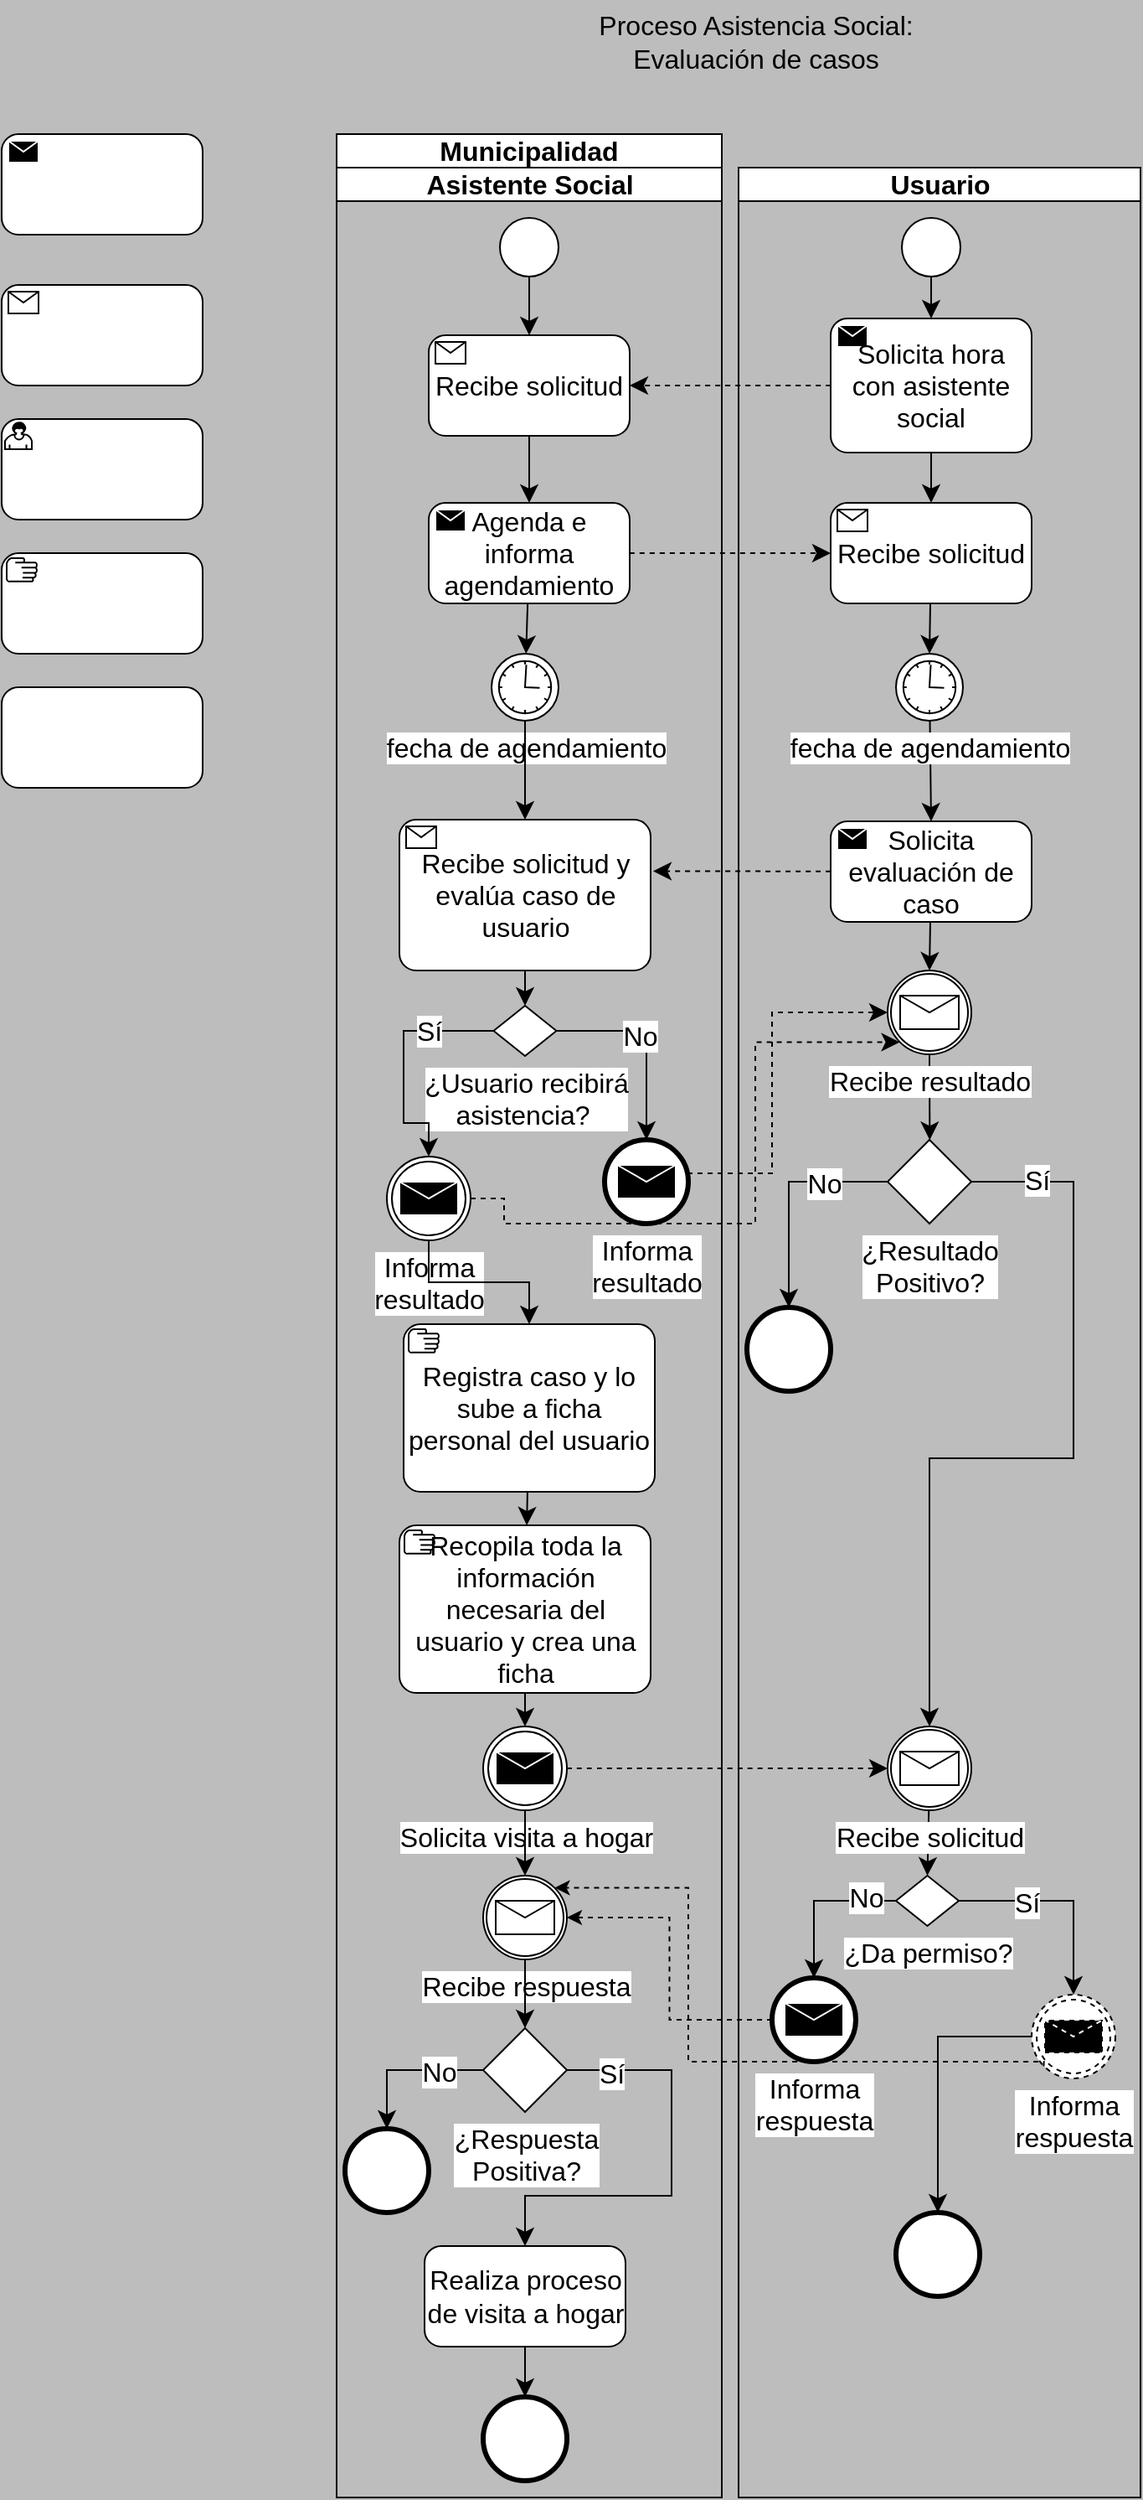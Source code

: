 <mxfile version="22.1.7" type="device">
  <diagram name="Página-1" id="ZzXx9494Nlh48ToaquFI">
    <mxGraphModel dx="1701" dy="438" grid="1" gridSize="10" guides="1" tooltips="1" connect="1" arrows="1" fold="1" page="1" pageScale="1" pageWidth="827" pageHeight="1169" background="#BDBDBD" math="0" shadow="0">
      <root>
        <mxCell id="0" />
        <mxCell id="1" parent="0" />
        <mxCell id="dlh7wtr1QROXlRG_A032-2" value="Proceso Asistencia Social: &lt;br&gt;Evaluación de casos" style="text;html=1;align=center;verticalAlign=middle;resizable=0;points=[];autosize=1;strokeColor=none;fillColor=none;fontSize=16;" parent="1" vertex="1">
          <mxGeometry x="175" y="50" width="210" height="50" as="geometry" />
        </mxCell>
        <mxCell id="dlh7wtr1QROXlRG_A032-6" value="Municipalidad" style="swimlane;html=1;childLayout=stackLayout;resizeParent=1;resizeParentMax=0;startSize=20;whiteSpace=wrap;fontSize=16;" parent="1" vertex="1">
          <mxGeometry x="30" y="130" width="230" height="1410" as="geometry">
            <mxRectangle x="30" y="130" width="150" height="30" as="alternateBounds" />
          </mxGeometry>
        </mxCell>
        <mxCell id="dlh7wtr1QROXlRG_A032-7" value="Asistente Social" style="swimlane;html=1;startSize=20;fontSize=16;" parent="dlh7wtr1QROXlRG_A032-6" vertex="1">
          <mxGeometry y="20" width="230" height="1390" as="geometry">
            <mxRectangle y="20" width="40" height="690" as="alternateBounds" />
          </mxGeometry>
        </mxCell>
        <mxCell id="dlh7wtr1QROXlRG_A032-17" value="" style="points=[[0.145,0.145,0],[0.5,0,0],[0.855,0.145,0],[1,0.5,0],[0.855,0.855,0],[0.5,1,0],[0.145,0.855,0],[0,0.5,0]];shape=mxgraph.bpmn.event;html=1;verticalLabelPosition=bottom;labelBackgroundColor=#ffffff;verticalAlign=top;align=center;perimeter=ellipsePerimeter;outlineConnect=0;aspect=fixed;outline=standard;symbol=general;fontSize=16;" parent="dlh7wtr1QROXlRG_A032-7" vertex="1">
          <mxGeometry x="97.5" y="30" width="35" height="35" as="geometry" />
        </mxCell>
        <mxCell id="dlh7wtr1QROXlRG_A032-18" value="Recibe solicitud" style="points=[[0.25,0,0],[0.5,0,0],[0.75,0,0],[1,0.25,0],[1,0.5,0],[1,0.75,0],[0.75,1,0],[0.5,1,0],[0.25,1,0],[0,0.75,0],[0,0.5,0],[0,0.25,0]];shape=mxgraph.bpmn.task;whiteSpace=wrap;rectStyle=rounded;size=10;html=1;container=1;expand=0;collapsible=0;taskMarker=receive;fontSize=16;" parent="dlh7wtr1QROXlRG_A032-7" vertex="1">
          <mxGeometry x="55" y="100" width="120" height="60" as="geometry" />
        </mxCell>
        <mxCell id="dlh7wtr1QROXlRG_A032-20" style="edgeStyle=none;curved=1;rounded=0;orthogonalLoop=1;jettySize=auto;html=1;exitX=0.5;exitY=1;exitDx=0;exitDy=0;exitPerimeter=0;entryX=0.5;entryY=0;entryDx=0;entryDy=0;entryPerimeter=0;fontSize=12;startSize=8;endSize=8;" parent="dlh7wtr1QROXlRG_A032-7" source="dlh7wtr1QROXlRG_A032-17" target="dlh7wtr1QROXlRG_A032-18" edge="1">
          <mxGeometry relative="1" as="geometry" />
        </mxCell>
        <mxCell id="dlh7wtr1QROXlRG_A032-35" style="edgeStyle=none;curved=1;rounded=0;orthogonalLoop=1;jettySize=auto;html=1;fontSize=12;startSize=8;endSize=8;" parent="dlh7wtr1QROXlRG_A032-7" source="dlh7wtr1QROXlRG_A032-28" target="dlh7wtr1QROXlRG_A032-34" edge="1">
          <mxGeometry relative="1" as="geometry" />
        </mxCell>
        <mxCell id="dlh7wtr1QROXlRG_A032-28" value="Agenda e informa agendamiento" style="points=[[0.25,0,0],[0.5,0,0],[0.75,0,0],[1,0.25,0],[1,0.5,0],[1,0.75,0],[0.75,1,0],[0.5,1,0],[0.25,1,0],[0,0.75,0],[0,0.5,0],[0,0.25,0]];shape=mxgraph.bpmn.task;whiteSpace=wrap;rectStyle=rounded;size=10;html=1;container=1;expand=0;collapsible=0;taskMarker=send;fontSize=16;" parent="dlh7wtr1QROXlRG_A032-7" vertex="1">
          <mxGeometry x="55" y="200" width="120" height="60" as="geometry" />
        </mxCell>
        <mxCell id="dlh7wtr1QROXlRG_A032-29" style="edgeStyle=none;curved=1;rounded=0;orthogonalLoop=1;jettySize=auto;html=1;entryX=0.5;entryY=0;entryDx=0;entryDy=0;entryPerimeter=0;fontSize=12;startSize=8;endSize=8;" parent="dlh7wtr1QROXlRG_A032-7" source="dlh7wtr1QROXlRG_A032-18" target="dlh7wtr1QROXlRG_A032-28" edge="1">
          <mxGeometry relative="1" as="geometry" />
        </mxCell>
        <mxCell id="dlh7wtr1QROXlRG_A032-34" value="fecha de agendamiento" style="points=[[0.145,0.145,0],[0.5,0,0],[0.855,0.145,0],[1,0.5,0],[0.855,0.855,0],[0.5,1,0],[0.145,0.855,0],[0,0.5,0]];shape=mxgraph.bpmn.event;html=1;verticalLabelPosition=bottom;labelBackgroundColor=#ffffff;verticalAlign=top;align=center;perimeter=ellipsePerimeter;outlineConnect=0;aspect=fixed;outline=standard;symbol=timer;fontSize=16;" parent="dlh7wtr1QROXlRG_A032-7" vertex="1">
          <mxGeometry x="92.5" y="290" width="40" height="40" as="geometry" />
        </mxCell>
        <mxCell id="dlh7wtr1QROXlRG_A032-39" value="Recibe solicitud y evalúa caso de usuario" style="points=[[0.25,0,0],[0.5,0,0],[0.75,0,0],[1,0.25,0],[1,0.5,0],[1,0.75,0],[0.75,1,0],[0.5,1,0],[0.25,1,0],[0,0.75,0],[0,0.5,0],[0,0.25,0]];shape=mxgraph.bpmn.task;whiteSpace=wrap;rectStyle=rounded;size=10;html=1;container=1;expand=0;collapsible=0;taskMarker=receive;fontSize=16;" parent="dlh7wtr1QROXlRG_A032-7" vertex="1">
          <mxGeometry x="37.5" y="389" width="150" height="90" as="geometry" />
        </mxCell>
        <mxCell id="dlh7wtr1QROXlRG_A032-40" style="edgeStyle=none;curved=1;rounded=0;orthogonalLoop=1;jettySize=auto;html=1;entryX=0.5;entryY=0;entryDx=0;entryDy=0;entryPerimeter=0;fontSize=12;startSize=8;endSize=8;" parent="dlh7wtr1QROXlRG_A032-7" source="dlh7wtr1QROXlRG_A032-34" target="dlh7wtr1QROXlRG_A032-39" edge="1">
          <mxGeometry relative="1" as="geometry" />
        </mxCell>
        <mxCell id="dlh7wtr1QROXlRG_A032-110" style="edgeStyle=none;curved=1;rounded=0;orthogonalLoop=1;jettySize=auto;html=1;fontSize=12;startSize=8;endSize=8;" parent="dlh7wtr1QROXlRG_A032-7" source="dlh7wtr1QROXlRG_A032-41" target="dlh7wtr1QROXlRG_A032-109" edge="1">
          <mxGeometry relative="1" as="geometry" />
        </mxCell>
        <mxCell id="dlh7wtr1QROXlRG_A032-41" value="Registra caso y lo sube a ficha personal del usuario" style="points=[[0.25,0,0],[0.5,0,0],[0.75,0,0],[1,0.25,0],[1,0.5,0],[1,0.75,0],[0.75,1,0],[0.5,1,0],[0.25,1,0],[0,0.75,0],[0,0.5,0],[0,0.25,0]];shape=mxgraph.bpmn.task;whiteSpace=wrap;rectStyle=rounded;size=10;html=1;container=1;expand=0;collapsible=0;taskMarker=manual;fontSize=16;" parent="dlh7wtr1QROXlRG_A032-7" vertex="1">
          <mxGeometry x="40" y="690" width="150" height="100" as="geometry" />
        </mxCell>
        <mxCell id="dlh7wtr1QROXlRG_A032-109" value="Recopila toda la información necesaria del usuario y crea una ficha" style="points=[[0.25,0,0],[0.5,0,0],[0.75,0,0],[1,0.25,0],[1,0.5,0],[1,0.75,0],[0.75,1,0],[0.5,1,0],[0.25,1,0],[0,0.75,0],[0,0.5,0],[0,0.25,0]];shape=mxgraph.bpmn.task;whiteSpace=wrap;rectStyle=rounded;size=10;html=1;container=1;expand=0;collapsible=0;taskMarker=manual;fontSize=16;" parent="dlh7wtr1QROXlRG_A032-7" vertex="1">
          <mxGeometry x="37.5" y="810" width="150" height="100" as="geometry" />
        </mxCell>
        <mxCell id="dlh7wtr1QROXlRG_A032-112" style="edgeStyle=none;curved=1;rounded=0;orthogonalLoop=1;jettySize=auto;html=1;fontSize=12;startSize=8;endSize=8;" parent="dlh7wtr1QROXlRG_A032-7" source="dlh7wtr1QROXlRG_A032-109" target="dlh7wtr1QROXlRG_A032-160" edge="1">
          <mxGeometry relative="1" as="geometry">
            <mxPoint x="112.5" y="930" as="targetPoint" />
          </mxGeometry>
        </mxCell>
        <mxCell id="dlh7wtr1QROXlRG_A032-118" style="edgeStyle=orthogonalEdgeStyle;rounded=0;orthogonalLoop=1;jettySize=auto;html=1;fontSize=12;startSize=8;endSize=8;entryX=0.5;entryY=0;entryDx=0;entryDy=0;entryPerimeter=0;" parent="dlh7wtr1QROXlRG_A032-7" source="dlh7wtr1QROXlRG_A032-116" target="dlh7wtr1QROXlRG_A032-120" edge="1">
          <mxGeometry relative="1" as="geometry">
            <mxPoint x="190" y="580" as="targetPoint" />
          </mxGeometry>
        </mxCell>
        <mxCell id="dlh7wtr1QROXlRG_A032-119" value="No" style="edgeLabel;html=1;align=center;verticalAlign=middle;resizable=0;points=[];fontSize=16;" parent="dlh7wtr1QROXlRG_A032-118" vertex="1" connectable="0">
          <mxGeometry x="-0.176" y="-3" relative="1" as="geometry">
            <mxPoint as="offset" />
          </mxGeometry>
        </mxCell>
        <mxCell id="dlh7wtr1QROXlRG_A032-116" value="¿Usuario recibirá &lt;br&gt;asistencia?&amp;nbsp;" style="points=[[0.25,0.25,0],[0.5,0,0],[0.75,0.25,0],[1,0.5,0],[0.75,0.75,0],[0.5,1,0],[0.25,0.75,0],[0,0.5,0]];shape=mxgraph.bpmn.gateway2;html=1;verticalLabelPosition=bottom;labelBackgroundColor=#ffffff;verticalAlign=top;align=center;perimeter=rhombusPerimeter;outlineConnect=0;outline=none;symbol=none;fontSize=16;" parent="dlh7wtr1QROXlRG_A032-7" vertex="1">
          <mxGeometry x="93.75" y="500" width="37.5" height="30" as="geometry" />
        </mxCell>
        <mxCell id="dlh7wtr1QROXlRG_A032-117" style="edgeStyle=none;curved=1;rounded=0;orthogonalLoop=1;jettySize=auto;html=1;entryX=0.5;entryY=0;entryDx=0;entryDy=0;entryPerimeter=0;fontSize=12;startSize=8;endSize=8;" parent="dlh7wtr1QROXlRG_A032-7" source="dlh7wtr1QROXlRG_A032-39" target="dlh7wtr1QROXlRG_A032-116" edge="1">
          <mxGeometry relative="1" as="geometry" />
        </mxCell>
        <mxCell id="dlh7wtr1QROXlRG_A032-120" value="Informa &lt;br&gt;resultado" style="points=[[0.145,0.145,0],[0.5,0,0],[0.855,0.145,0],[1,0.5,0],[0.855,0.855,0],[0.5,1,0],[0.145,0.855,0],[0,0.5,0]];shape=mxgraph.bpmn.event;html=1;verticalLabelPosition=bottom;labelBackgroundColor=#ffffff;verticalAlign=top;align=center;perimeter=ellipsePerimeter;outlineConnect=0;aspect=fixed;outline=end;symbol=message;fontSize=16;" parent="dlh7wtr1QROXlRG_A032-7" vertex="1">
          <mxGeometry x="160" y="580" width="50" height="50" as="geometry" />
        </mxCell>
        <mxCell id="dlh7wtr1QROXlRG_A032-134" value="Informa &lt;br&gt;resultado" style="points=[[0.145,0.145,0],[0.5,0,0],[0.855,0.145,0],[1,0.5,0],[0.855,0.855,0],[0.5,1,0],[0.145,0.855,0],[0,0.5,0]];shape=mxgraph.bpmn.event;html=1;verticalLabelPosition=bottom;labelBackgroundColor=#ffffff;verticalAlign=top;align=center;perimeter=ellipsePerimeter;outlineConnect=0;aspect=fixed;outline=throwing;symbol=message;fontSize=16;" parent="dlh7wtr1QROXlRG_A032-7" vertex="1">
          <mxGeometry x="30" y="590" width="50" height="50" as="geometry" />
        </mxCell>
        <mxCell id="dlh7wtr1QROXlRG_A032-138" style="edgeStyle=orthogonalEdgeStyle;rounded=0;orthogonalLoop=1;jettySize=auto;html=1;entryX=0.5;entryY=0;entryDx=0;entryDy=0;entryPerimeter=0;fontSize=12;startSize=8;endSize=8;" parent="dlh7wtr1QROXlRG_A032-7" source="dlh7wtr1QROXlRG_A032-116" target="dlh7wtr1QROXlRG_A032-134" edge="1">
          <mxGeometry relative="1" as="geometry">
            <Array as="points">
              <mxPoint x="40" y="515" />
              <mxPoint x="40" y="570" />
              <mxPoint x="55" y="570" />
            </Array>
          </mxGeometry>
        </mxCell>
        <mxCell id="dlh7wtr1QROXlRG_A032-139" value="Sí" style="edgeLabel;html=1;align=center;verticalAlign=middle;resizable=0;points=[];fontSize=16;" parent="dlh7wtr1QROXlRG_A032-138" vertex="1" connectable="0">
          <mxGeometry x="-0.458" relative="1" as="geometry">
            <mxPoint as="offset" />
          </mxGeometry>
        </mxCell>
        <mxCell id="dlh7wtr1QROXlRG_A032-140" style="edgeStyle=orthogonalEdgeStyle;rounded=0;orthogonalLoop=1;jettySize=auto;html=1;entryX=0.5;entryY=0;entryDx=0;entryDy=0;entryPerimeter=0;fontSize=12;startSize=8;endSize=8;" parent="dlh7wtr1QROXlRG_A032-7" source="dlh7wtr1QROXlRG_A032-134" target="dlh7wtr1QROXlRG_A032-41" edge="1">
          <mxGeometry relative="1" as="geometry" />
        </mxCell>
        <mxCell id="dlh7wtr1QROXlRG_A032-160" value="Solicita visita a hogar" style="points=[[0.145,0.145,0],[0.5,0,0],[0.855,0.145,0],[1,0.5,0],[0.855,0.855,0],[0.5,1,0],[0.145,0.855,0],[0,0.5,0]];shape=mxgraph.bpmn.event;html=1;verticalLabelPosition=bottom;labelBackgroundColor=#ffffff;verticalAlign=top;align=center;perimeter=ellipsePerimeter;outlineConnect=0;aspect=fixed;outline=throwing;symbol=message;fontSize=16;" parent="dlh7wtr1QROXlRG_A032-7" vertex="1">
          <mxGeometry x="87.5" y="930" width="50" height="50" as="geometry" />
        </mxCell>
        <mxCell id="dlh7wtr1QROXlRG_A032-163" value="Recibe respuesta" style="points=[[0.145,0.145,0],[0.5,0,0],[0.855,0.145,0],[1,0.5,0],[0.855,0.855,0],[0.5,1,0],[0.145,0.855,0],[0,0.5,0]];shape=mxgraph.bpmn.event;html=1;verticalLabelPosition=bottom;labelBackgroundColor=#ffffff;verticalAlign=top;align=center;perimeter=ellipsePerimeter;outlineConnect=0;aspect=fixed;outline=catching;symbol=message;fontSize=16;" parent="dlh7wtr1QROXlRG_A032-7" vertex="1">
          <mxGeometry x="87.5" y="1019" width="50" height="50" as="geometry" />
        </mxCell>
        <mxCell id="dlh7wtr1QROXlRG_A032-164" style="edgeStyle=none;curved=1;rounded=0;orthogonalLoop=1;jettySize=auto;html=1;entryX=0.5;entryY=0;entryDx=0;entryDy=0;entryPerimeter=0;fontSize=12;startSize=8;endSize=8;" parent="dlh7wtr1QROXlRG_A032-7" source="dlh7wtr1QROXlRG_A032-160" target="dlh7wtr1QROXlRG_A032-163" edge="1">
          <mxGeometry relative="1" as="geometry" />
        </mxCell>
        <mxCell id="dlh7wtr1QROXlRG_A032-169" value="¿Respuesta&lt;br&gt;Positiva?" style="points=[[0.25,0.25,0],[0.5,0,0],[0.75,0.25,0],[1,0.5,0],[0.75,0.75,0],[0.5,1,0],[0.25,0.75,0],[0,0.5,0]];shape=mxgraph.bpmn.gateway2;html=1;verticalLabelPosition=bottom;labelBackgroundColor=#ffffff;verticalAlign=top;align=center;perimeter=rhombusPerimeter;outlineConnect=0;outline=none;symbol=none;fontSize=16;" parent="dlh7wtr1QROXlRG_A032-7" vertex="1">
          <mxGeometry x="87.5" y="1110" width="50" height="50" as="geometry" />
        </mxCell>
        <mxCell id="dlh7wtr1QROXlRG_A032-170" value="" style="points=[[0.145,0.145,0],[0.5,0,0],[0.855,0.145,0],[1,0.5,0],[0.855,0.855,0],[0.5,1,0],[0.145,0.855,0],[0,0.5,0]];shape=mxgraph.bpmn.event;html=1;verticalLabelPosition=bottom;labelBackgroundColor=#ffffff;verticalAlign=top;align=center;perimeter=ellipsePerimeter;outlineConnect=0;aspect=fixed;outline=end;symbol=terminate2;fontSize=16;" parent="dlh7wtr1QROXlRG_A032-7" vertex="1">
          <mxGeometry x="5" y="1170" width="50" height="50" as="geometry" />
        </mxCell>
        <mxCell id="dlh7wtr1QROXlRG_A032-167" style="edgeStyle=orthogonalEdgeStyle;rounded=0;orthogonalLoop=1;jettySize=auto;html=1;fontSize=12;startSize=8;endSize=8;entryX=0.5;entryY=0;entryDx=0;entryDy=0;entryPerimeter=0;" parent="dlh7wtr1QROXlRG_A032-7" source="dlh7wtr1QROXlRG_A032-169" target="dlh7wtr1QROXlRG_A032-170" edge="1">
          <mxGeometry relative="1" as="geometry">
            <mxPoint x="25.0" y="1220" as="targetPoint" />
          </mxGeometry>
        </mxCell>
        <mxCell id="dlh7wtr1QROXlRG_A032-168" value="No" style="edgeLabel;html=1;align=center;verticalAlign=middle;resizable=0;points=[];fontSize=16;" parent="dlh7wtr1QROXlRG_A032-167" vertex="1" connectable="0">
          <mxGeometry x="-0.423" y="1" relative="1" as="geometry">
            <mxPoint as="offset" />
          </mxGeometry>
        </mxCell>
        <mxCell id="dlh7wtr1QROXlRG_A032-171" style="edgeStyle=none;curved=1;rounded=0;orthogonalLoop=1;jettySize=auto;html=1;entryX=0.5;entryY=0;entryDx=0;entryDy=0;entryPerimeter=0;fontSize=12;startSize=8;endSize=8;" parent="dlh7wtr1QROXlRG_A032-7" source="dlh7wtr1QROXlRG_A032-163" target="dlh7wtr1QROXlRG_A032-169" edge="1">
          <mxGeometry relative="1" as="geometry" />
        </mxCell>
        <mxCell id="dlh7wtr1QROXlRG_A032-174" value="Realiza proceso de visita a hogar" style="points=[[0.25,0,0],[0.5,0,0],[0.75,0,0],[1,0.25,0],[1,0.5,0],[1,0.75,0],[0.75,1,0],[0.5,1,0],[0.25,1,0],[0,0.75,0],[0,0.5,0],[0,0.25,0]];shape=mxgraph.bpmn.task;whiteSpace=wrap;rectStyle=rounded;size=10;html=1;container=1;expand=0;collapsible=0;taskMarker=abstract;fontSize=16;" parent="dlh7wtr1QROXlRG_A032-7" vertex="1">
          <mxGeometry x="52.5" y="1240" width="120" height="60" as="geometry" />
        </mxCell>
        <mxCell id="dlh7wtr1QROXlRG_A032-175" style="edgeStyle=orthogonalEdgeStyle;rounded=0;orthogonalLoop=1;jettySize=auto;html=1;entryX=0.5;entryY=0;entryDx=0;entryDy=0;entryPerimeter=0;fontSize=12;startSize=8;endSize=8;exitX=1;exitY=0.5;exitDx=0;exitDy=0;exitPerimeter=0;" parent="dlh7wtr1QROXlRG_A032-7" source="dlh7wtr1QROXlRG_A032-169" target="dlh7wtr1QROXlRG_A032-174" edge="1">
          <mxGeometry relative="1" as="geometry">
            <Array as="points">
              <mxPoint x="200" y="1135" />
              <mxPoint x="200" y="1210" />
              <mxPoint x="113" y="1210" />
            </Array>
          </mxGeometry>
        </mxCell>
        <mxCell id="dlh7wtr1QROXlRG_A032-176" value="Sí" style="edgeLabel;html=1;align=center;verticalAlign=middle;resizable=0;points=[];fontSize=16;" parent="dlh7wtr1QROXlRG_A032-175" vertex="1" connectable="0">
          <mxGeometry x="-0.798" y="-2" relative="1" as="geometry">
            <mxPoint as="offset" />
          </mxGeometry>
        </mxCell>
        <mxCell id="dlh7wtr1QROXlRG_A032-177" value="" style="points=[[0.145,0.145,0],[0.5,0,0],[0.855,0.145,0],[1,0.5,0],[0.855,0.855,0],[0.5,1,0],[0.145,0.855,0],[0,0.5,0]];shape=mxgraph.bpmn.event;html=1;verticalLabelPosition=bottom;labelBackgroundColor=#ffffff;verticalAlign=top;align=center;perimeter=ellipsePerimeter;outlineConnect=0;aspect=fixed;outline=end;symbol=terminate2;fontSize=16;" parent="dlh7wtr1QROXlRG_A032-7" vertex="1">
          <mxGeometry x="87.5" y="1330" width="50" height="50" as="geometry" />
        </mxCell>
        <mxCell id="dlh7wtr1QROXlRG_A032-178" style="edgeStyle=none;curved=1;rounded=0;orthogonalLoop=1;jettySize=auto;html=1;entryX=0.5;entryY=0;entryDx=0;entryDy=0;entryPerimeter=0;fontSize=12;startSize=8;endSize=8;" parent="dlh7wtr1QROXlRG_A032-7" source="dlh7wtr1QROXlRG_A032-174" target="dlh7wtr1QROXlRG_A032-177" edge="1">
          <mxGeometry relative="1" as="geometry" />
        </mxCell>
        <mxCell id="dlh7wtr1QROXlRG_A032-11" value="" style="points=[[0.25,0,0],[0.5,0,0],[0.75,0,0],[1,0.25,0],[1,0.5,0],[1,0.75,0],[0.75,1,0],[0.5,1,0],[0.25,1,0],[0,0.75,0],[0,0.5,0],[0,0.25,0]];shape=mxgraph.bpmn.task;whiteSpace=wrap;rectStyle=rounded;size=10;html=1;container=1;expand=0;collapsible=0;taskMarker=send;fontSize=16;" parent="1" vertex="1">
          <mxGeometry x="-170" y="130" width="120" height="60" as="geometry" />
        </mxCell>
        <mxCell id="dlh7wtr1QROXlRG_A032-12" value="" style="points=[[0.25,0,0],[0.5,0,0],[0.75,0,0],[1,0.25,0],[1,0.5,0],[1,0.75,0],[0.75,1,0],[0.5,1,0],[0.25,1,0],[0,0.75,0],[0,0.5,0],[0,0.25,0]];shape=mxgraph.bpmn.task;whiteSpace=wrap;rectStyle=rounded;size=10;html=1;container=1;expand=0;collapsible=0;taskMarker=receive;fontSize=16;" parent="1" vertex="1">
          <mxGeometry x="-170" y="220" width="120" height="60" as="geometry" />
        </mxCell>
        <mxCell id="dlh7wtr1QROXlRG_A032-13" value="" style="points=[[0.25,0,0],[0.5,0,0],[0.75,0,0],[1,0.25,0],[1,0.5,0],[1,0.75,0],[0.75,1,0],[0.5,1,0],[0.25,1,0],[0,0.75,0],[0,0.5,0],[0,0.25,0]];shape=mxgraph.bpmn.task;whiteSpace=wrap;rectStyle=rounded;size=10;html=1;container=1;expand=0;collapsible=0;taskMarker=user;fontSize=16;" parent="1" vertex="1">
          <mxGeometry x="-170" y="300" width="120" height="60" as="geometry" />
        </mxCell>
        <mxCell id="dlh7wtr1QROXlRG_A032-14" value="" style="points=[[0.25,0,0],[0.5,0,0],[0.75,0,0],[1,0.25,0],[1,0.5,0],[1,0.75,0],[0.75,1,0],[0.5,1,0],[0.25,1,0],[0,0.75,0],[0,0.5,0],[0,0.25,0]];shape=mxgraph.bpmn.task;whiteSpace=wrap;rectStyle=rounded;size=10;html=1;container=1;expand=0;collapsible=0;taskMarker=manual;fontSize=16;" parent="1" vertex="1">
          <mxGeometry x="-170" y="380" width="120" height="60" as="geometry" />
        </mxCell>
        <mxCell id="dlh7wtr1QROXlRG_A032-21" style="edgeStyle=none;curved=1;rounded=0;orthogonalLoop=1;jettySize=auto;html=1;exitX=0;exitY=0.5;exitDx=0;exitDy=0;exitPerimeter=0;entryX=1;entryY=0.5;entryDx=0;entryDy=0;entryPerimeter=0;fontSize=12;startSize=8;endSize=8;dashed=1;" parent="1" source="dlh7wtr1QROXlRG_A032-27" target="dlh7wtr1QROXlRG_A032-18" edge="1">
          <mxGeometry relative="1" as="geometry">
            <mxPoint x="340" y="270" as="sourcePoint" />
          </mxGeometry>
        </mxCell>
        <mxCell id="dlh7wtr1QROXlRG_A032-22" value="" style="points=[[0.25,0,0],[0.5,0,0],[0.75,0,0],[1,0.25,0],[1,0.5,0],[1,0.75,0],[0.75,1,0],[0.5,1,0],[0.25,1,0],[0,0.75,0],[0,0.5,0],[0,0.25,0]];shape=mxgraph.bpmn.task;whiteSpace=wrap;rectStyle=rounded;size=10;html=1;container=1;expand=0;collapsible=0;taskMarker=abstract;fontSize=16;" parent="1" vertex="1">
          <mxGeometry x="-170" y="460" width="120" height="60" as="geometry" />
        </mxCell>
        <mxCell id="dlh7wtr1QROXlRG_A032-23" value="Usuario" style="swimlane;html=1;startSize=20;fontSize=16;" parent="1" vertex="1">
          <mxGeometry x="270" y="150" width="240" height="1390" as="geometry">
            <mxRectangle y="20" width="40" height="690" as="alternateBounds" />
          </mxGeometry>
        </mxCell>
        <mxCell id="dlh7wtr1QROXlRG_A032-24" value="" style="points=[[0.145,0.145,0],[0.5,0,0],[0.855,0.145,0],[1,0.5,0],[0.855,0.855,0],[0.5,1,0],[0.145,0.855,0],[0,0.5,0]];shape=mxgraph.bpmn.event;html=1;verticalLabelPosition=bottom;labelBackgroundColor=#ffffff;verticalAlign=top;align=center;perimeter=ellipsePerimeter;outlineConnect=0;aspect=fixed;outline=standard;symbol=general;fontSize=16;" parent="dlh7wtr1QROXlRG_A032-23" vertex="1">
          <mxGeometry x="97.5" y="30" width="35" height="35" as="geometry" />
        </mxCell>
        <mxCell id="dlh7wtr1QROXlRG_A032-26" style="edgeStyle=none;curved=1;rounded=0;orthogonalLoop=1;jettySize=auto;html=1;exitX=0.5;exitY=1;exitDx=0;exitDy=0;exitPerimeter=0;entryX=0.5;entryY=0;entryDx=0;entryDy=0;entryPerimeter=0;fontSize=12;startSize=8;endSize=8;" parent="dlh7wtr1QROXlRG_A032-23" source="dlh7wtr1QROXlRG_A032-24" edge="1">
          <mxGeometry relative="1" as="geometry">
            <mxPoint x="115" y="90" as="targetPoint" />
          </mxGeometry>
        </mxCell>
        <mxCell id="dlh7wtr1QROXlRG_A032-27" value="Solicita hora con asistente social" style="points=[[0.25,0,0],[0.5,0,0],[0.75,0,0],[1,0.25,0],[1,0.5,0],[1,0.75,0],[0.75,1,0],[0.5,1,0],[0.25,1,0],[0,0.75,0],[0,0.5,0],[0,0.25,0]];shape=mxgraph.bpmn.task;whiteSpace=wrap;rectStyle=rounded;size=10;html=1;container=1;expand=0;collapsible=0;taskMarker=send;fontSize=16;" parent="dlh7wtr1QROXlRG_A032-23" vertex="1">
          <mxGeometry x="55" y="90" width="120" height="80" as="geometry" />
        </mxCell>
        <mxCell id="dlh7wtr1QROXlRG_A032-30" value="Recibe solicitud" style="points=[[0.25,0,0],[0.5,0,0],[0.75,0,0],[1,0.25,0],[1,0.5,0],[1,0.75,0],[0.75,1,0],[0.5,1,0],[0.25,1,0],[0,0.75,0],[0,0.5,0],[0,0.25,0]];shape=mxgraph.bpmn.task;whiteSpace=wrap;rectStyle=rounded;size=10;html=1;container=1;expand=0;collapsible=0;taskMarker=receive;fontSize=16;" parent="dlh7wtr1QROXlRG_A032-23" vertex="1">
          <mxGeometry x="55" y="200" width="120" height="60" as="geometry" />
        </mxCell>
        <mxCell id="dlh7wtr1QROXlRG_A032-32" style="edgeStyle=none;curved=1;rounded=0;orthogonalLoop=1;jettySize=auto;html=1;entryX=0.5;entryY=0;entryDx=0;entryDy=0;entryPerimeter=0;fontSize=12;startSize=8;endSize=8;" parent="dlh7wtr1QROXlRG_A032-23" source="dlh7wtr1QROXlRG_A032-27" target="dlh7wtr1QROXlRG_A032-30" edge="1">
          <mxGeometry relative="1" as="geometry" />
        </mxCell>
        <mxCell id="dlh7wtr1QROXlRG_A032-37" style="edgeStyle=none;curved=1;rounded=0;orthogonalLoop=1;jettySize=auto;html=1;fontSize=12;startSize=8;endSize=8;entryX=0.5;entryY=0;entryDx=0;entryDy=0;entryPerimeter=0;" parent="dlh7wtr1QROXlRG_A032-23" source="dlh7wtr1QROXlRG_A032-33" target="dlh7wtr1QROXlRG_A032-38" edge="1">
          <mxGeometry relative="1" as="geometry">
            <mxPoint x="114" y="380" as="targetPoint" />
          </mxGeometry>
        </mxCell>
        <mxCell id="dlh7wtr1QROXlRG_A032-33" value="fecha de agendamiento" style="points=[[0.145,0.145,0],[0.5,0,0],[0.855,0.145,0],[1,0.5,0],[0.855,0.855,0],[0.5,1,0],[0.145,0.855,0],[0,0.5,0]];shape=mxgraph.bpmn.event;html=1;verticalLabelPosition=bottom;labelBackgroundColor=#ffffff;verticalAlign=top;align=center;perimeter=ellipsePerimeter;outlineConnect=0;aspect=fixed;outline=standard;symbol=timer;fontSize=16;" parent="dlh7wtr1QROXlRG_A032-23" vertex="1">
          <mxGeometry x="94" y="290" width="40" height="40" as="geometry" />
        </mxCell>
        <mxCell id="dlh7wtr1QROXlRG_A032-36" style="edgeStyle=none;curved=1;rounded=0;orthogonalLoop=1;jettySize=auto;html=1;entryX=0.5;entryY=0;entryDx=0;entryDy=0;entryPerimeter=0;fontSize=12;startSize=8;endSize=8;" parent="dlh7wtr1QROXlRG_A032-23" source="dlh7wtr1QROXlRG_A032-30" target="dlh7wtr1QROXlRG_A032-33" edge="1">
          <mxGeometry relative="1" as="geometry" />
        </mxCell>
        <mxCell id="dlh7wtr1QROXlRG_A032-123" style="edgeStyle=none;curved=1;rounded=0;orthogonalLoop=1;jettySize=auto;html=1;fontSize=12;startSize=8;endSize=8;entryX=0.5;entryY=0;entryDx=0;entryDy=0;entryPerimeter=0;" parent="dlh7wtr1QROXlRG_A032-23" source="dlh7wtr1QROXlRG_A032-38" target="dlh7wtr1QROXlRG_A032-135" edge="1">
          <mxGeometry relative="1" as="geometry">
            <mxPoint x="115" y="480" as="targetPoint" />
          </mxGeometry>
        </mxCell>
        <mxCell id="dlh7wtr1QROXlRG_A032-38" value="Solicita evaluación de caso" style="points=[[0.25,0,0],[0.5,0,0],[0.75,0,0],[1,0.25,0],[1,0.5,0],[1,0.75,0],[0.75,1,0],[0.5,1,0],[0.25,1,0],[0,0.75,0],[0,0.5,0],[0,0.25,0]];shape=mxgraph.bpmn.task;whiteSpace=wrap;rectStyle=rounded;size=10;html=1;container=1;expand=0;collapsible=0;taskMarker=send;fontSize=16;direction=east;" parent="dlh7wtr1QROXlRG_A032-23" vertex="1">
          <mxGeometry x="55" y="390" width="120" height="60" as="geometry" />
        </mxCell>
        <mxCell id="dlh7wtr1QROXlRG_A032-115" style="edgeStyle=orthogonalEdgeStyle;rounded=0;orthogonalLoop=1;jettySize=auto;html=1;entryX=0.5;entryY=0;entryDx=0;entryDy=0;entryPerimeter=0;fontSize=12;startSize=8;endSize=8;exitX=1;exitY=0.5;exitDx=0;exitDy=0;exitPerimeter=0;" parent="dlh7wtr1QROXlRG_A032-23" source="dlh7wtr1QROXlRG_A032-128" target="dlh7wtr1QROXlRG_A032-142" edge="1">
          <mxGeometry relative="1" as="geometry">
            <mxPoint x="110" y="760" as="sourcePoint" />
            <mxPoint x="115.0" y="910" as="targetPoint" />
            <Array as="points">
              <mxPoint x="200" y="605" />
              <mxPoint x="200" y="770" />
              <mxPoint x="114" y="770" />
            </Array>
          </mxGeometry>
        </mxCell>
        <mxCell id="dlh7wtr1QROXlRG_A032-132" value="Sí" style="edgeLabel;html=1;align=center;verticalAlign=middle;resizable=0;points=[];fontSize=16;" parent="dlh7wtr1QROXlRG_A032-115" vertex="1" connectable="0">
          <mxGeometry x="-0.835" y="1" relative="1" as="geometry">
            <mxPoint as="offset" />
          </mxGeometry>
        </mxCell>
        <mxCell id="dlh7wtr1QROXlRG_A032-127" value="" style="edgeStyle=none;curved=1;rounded=0;orthogonalLoop=1;jettySize=auto;html=1;fontSize=12;startSize=8;endSize=8;exitX=0.5;exitY=1;exitDx=0;exitDy=0;exitPerimeter=0;" parent="dlh7wtr1QROXlRG_A032-23" source="dlh7wtr1QROXlRG_A032-135" edge="1">
          <mxGeometry relative="1" as="geometry">
            <mxPoint x="115" y="530" as="sourcePoint" />
            <mxPoint x="114.165" y="580.146" as="targetPoint" />
          </mxGeometry>
        </mxCell>
        <mxCell id="dlh7wtr1QROXlRG_A032-129" style="edgeStyle=orthogonalEdgeStyle;rounded=0;orthogonalLoop=1;jettySize=auto;html=1;fontSize=12;startSize=8;endSize=8;entryX=0.5;entryY=0;entryDx=0;entryDy=0;entryPerimeter=0;" parent="dlh7wtr1QROXlRG_A032-23" source="dlh7wtr1QROXlRG_A032-128" target="dlh7wtr1QROXlRG_A032-131" edge="1">
          <mxGeometry relative="1" as="geometry">
            <mxPoint x="30.0" y="680" as="targetPoint" />
          </mxGeometry>
        </mxCell>
        <mxCell id="dlh7wtr1QROXlRG_A032-130" value="No" style="edgeLabel;html=1;align=center;verticalAlign=middle;resizable=0;points=[];fontSize=16;" parent="dlh7wtr1QROXlRG_A032-129" vertex="1" connectable="0">
          <mxGeometry x="-0.423" y="1" relative="1" as="geometry">
            <mxPoint as="offset" />
          </mxGeometry>
        </mxCell>
        <mxCell id="dlh7wtr1QROXlRG_A032-128" value="¿Resultado &lt;br&gt;Positivo?" style="points=[[0.25,0.25,0],[0.5,0,0],[0.75,0.25,0],[1,0.5,0],[0.75,0.75,0],[0.5,1,0],[0.25,0.75,0],[0,0.5,0]];shape=mxgraph.bpmn.gateway2;html=1;verticalLabelPosition=bottom;labelBackgroundColor=#ffffff;verticalAlign=top;align=center;perimeter=rhombusPerimeter;outlineConnect=0;outline=none;symbol=none;fontSize=16;" parent="dlh7wtr1QROXlRG_A032-23" vertex="1">
          <mxGeometry x="89" y="580" width="50" height="50" as="geometry" />
        </mxCell>
        <mxCell id="dlh7wtr1QROXlRG_A032-131" value="" style="points=[[0.145,0.145,0],[0.5,0,0],[0.855,0.145,0],[1,0.5,0],[0.855,0.855,0],[0.5,1,0],[0.145,0.855,0],[0,0.5,0]];shape=mxgraph.bpmn.event;html=1;verticalLabelPosition=bottom;labelBackgroundColor=#ffffff;verticalAlign=top;align=center;perimeter=ellipsePerimeter;outlineConnect=0;aspect=fixed;outline=end;symbol=terminate2;fontSize=16;" parent="dlh7wtr1QROXlRG_A032-23" vertex="1">
          <mxGeometry x="5" y="680" width="50" height="50" as="geometry" />
        </mxCell>
        <mxCell id="dlh7wtr1QROXlRG_A032-135" value="Recibe resultado" style="points=[[0.145,0.145,0],[0.5,0,0],[0.855,0.145,0],[1,0.5,0],[0.855,0.855,0],[0.5,1,0],[0.145,0.855,0],[0,0.5,0]];shape=mxgraph.bpmn.event;html=1;verticalLabelPosition=bottom;labelBackgroundColor=#ffffff;verticalAlign=top;align=center;perimeter=ellipsePerimeter;outlineConnect=0;aspect=fixed;outline=catching;symbol=message;fontSize=16;" parent="dlh7wtr1QROXlRG_A032-23" vertex="1">
          <mxGeometry x="89" y="479" width="50" height="50" as="geometry" />
        </mxCell>
        <mxCell id="dlh7wtr1QROXlRG_A032-144" style="edgeStyle=none;curved=1;rounded=0;orthogonalLoop=1;jettySize=auto;html=1;fontSize=12;startSize=8;endSize=8;entryX=0.5;entryY=0;entryDx=0;entryDy=0;entryPerimeter=0;" parent="dlh7wtr1QROXlRG_A032-23" source="dlh7wtr1QROXlRG_A032-142" target="dlh7wtr1QROXlRG_A032-145" edge="1">
          <mxGeometry relative="1" as="geometry">
            <mxPoint x="114.731" y="1019.001" as="targetPoint" />
          </mxGeometry>
        </mxCell>
        <mxCell id="dlh7wtr1QROXlRG_A032-142" value="Recibe solicitud" style="points=[[0.145,0.145,0],[0.5,0,0],[0.855,0.145,0],[1,0.5,0],[0.855,0.855,0],[0.5,1,0],[0.145,0.855,0],[0,0.5,0]];shape=mxgraph.bpmn.event;html=1;verticalLabelPosition=bottom;labelBackgroundColor=#ffffff;verticalAlign=top;align=center;perimeter=ellipsePerimeter;outlineConnect=0;aspect=fixed;outline=catching;symbol=message;fontSize=16;" parent="dlh7wtr1QROXlRG_A032-23" vertex="1">
          <mxGeometry x="89" y="930" width="50" height="50" as="geometry" />
        </mxCell>
        <mxCell id="dlh7wtr1QROXlRG_A032-149" style="edgeStyle=orthogonalEdgeStyle;rounded=0;orthogonalLoop=1;jettySize=auto;html=1;fontSize=12;startSize=8;endSize=8;entryX=0.5;entryY=0;entryDx=0;entryDy=0;entryPerimeter=0;" parent="dlh7wtr1QROXlRG_A032-23" source="dlh7wtr1QROXlRG_A032-145" target="dlh7wtr1QROXlRG_A032-153" edge="1">
          <mxGeometry relative="1" as="geometry">
            <mxPoint x="40" y="1100" as="targetPoint" />
          </mxGeometry>
        </mxCell>
        <mxCell id="dlh7wtr1QROXlRG_A032-152" value="No" style="edgeLabel;html=1;align=center;verticalAlign=middle;resizable=0;points=[];fontSize=16;" parent="dlh7wtr1QROXlRG_A032-149" vertex="1" connectable="0">
          <mxGeometry x="-0.606" y="-2" relative="1" as="geometry">
            <mxPoint as="offset" />
          </mxGeometry>
        </mxCell>
        <mxCell id="dlh7wtr1QROXlRG_A032-154" style="edgeStyle=orthogonalEdgeStyle;rounded=0;orthogonalLoop=1;jettySize=auto;html=1;exitX=1;exitY=0.5;exitDx=0;exitDy=0;exitPerimeter=0;fontSize=12;startSize=8;endSize=8;entryX=0.5;entryY=0;entryDx=0;entryDy=0;entryPerimeter=0;" parent="dlh7wtr1QROXlRG_A032-23" source="dlh7wtr1QROXlRG_A032-145" target="dlh7wtr1QROXlRG_A032-156" edge="1">
          <mxGeometry relative="1" as="geometry">
            <mxPoint x="180" y="1090" as="targetPoint" />
          </mxGeometry>
        </mxCell>
        <mxCell id="dlh7wtr1QROXlRG_A032-155" value="Sí" style="edgeLabel;html=1;align=center;verticalAlign=middle;resizable=0;points=[];fontSize=16;" parent="dlh7wtr1QROXlRG_A032-154" vertex="1" connectable="0">
          <mxGeometry x="-0.347" y="-1" relative="1" as="geometry">
            <mxPoint as="offset" />
          </mxGeometry>
        </mxCell>
        <mxCell id="dlh7wtr1QROXlRG_A032-145" value="¿Da permiso?" style="points=[[0.25,0.25,0],[0.5,0,0],[0.75,0.25,0],[1,0.5,0],[0.75,0.75,0],[0.5,1,0],[0.25,0.75,0],[0,0.5,0]];shape=mxgraph.bpmn.gateway2;html=1;verticalLabelPosition=bottom;labelBackgroundColor=#ffffff;verticalAlign=top;align=center;perimeter=rhombusPerimeter;outlineConnect=0;outline=none;symbol=none;fontSize=16;" parent="dlh7wtr1QROXlRG_A032-23" vertex="1">
          <mxGeometry x="94" y="1019" width="37.5" height="30" as="geometry" />
        </mxCell>
        <mxCell id="dlh7wtr1QROXlRG_A032-153" value="Informa &lt;br&gt;respuesta" style="points=[[0.145,0.145,0],[0.5,0,0],[0.855,0.145,0],[1,0.5,0],[0.855,0.855,0],[0.5,1,0],[0.145,0.855,0],[0,0.5,0]];shape=mxgraph.bpmn.event;html=1;verticalLabelPosition=bottom;labelBackgroundColor=#ffffff;verticalAlign=top;align=center;perimeter=ellipsePerimeter;outlineConnect=0;aspect=fixed;outline=end;symbol=message;fontSize=16;" parent="dlh7wtr1QROXlRG_A032-23" vertex="1">
          <mxGeometry x="20" y="1080" width="50" height="50" as="geometry" />
        </mxCell>
        <mxCell id="dlh7wtr1QROXlRG_A032-157" style="edgeStyle=orthogonalEdgeStyle;rounded=0;orthogonalLoop=1;jettySize=auto;html=1;fontSize=12;startSize=8;endSize=8;entryX=0.5;entryY=0;entryDx=0;entryDy=0;entryPerimeter=0;" parent="dlh7wtr1QROXlRG_A032-23" source="dlh7wtr1QROXlRG_A032-156" target="dlh7wtr1QROXlRG_A032-158" edge="1">
          <mxGeometry relative="1" as="geometry">
            <mxPoint x="120" y="1230" as="targetPoint" />
          </mxGeometry>
        </mxCell>
        <mxCell id="dlh7wtr1QROXlRG_A032-156" value="Informa &lt;br&gt;respuesta" style="points=[[0.145,0.145,0],[0.5,0,0],[0.855,0.145,0],[1,0.5,0],[0.855,0.855,0],[0.5,1,0],[0.145,0.855,0],[0,0.5,0]];shape=mxgraph.bpmn.event;html=1;verticalLabelPosition=bottom;labelBackgroundColor=#ffffff;verticalAlign=top;align=center;perimeter=ellipsePerimeter;outlineConnect=0;aspect=fixed;outline=throwing;symbol=message;fontSize=16;dashed=1;" parent="dlh7wtr1QROXlRG_A032-23" vertex="1">
          <mxGeometry x="175" y="1090" width="50" height="50" as="geometry" />
        </mxCell>
        <mxCell id="dlh7wtr1QROXlRG_A032-158" value="" style="points=[[0.145,0.145,0],[0.5,0,0],[0.855,0.145,0],[1,0.5,0],[0.855,0.855,0],[0.5,1,0],[0.145,0.855,0],[0,0.5,0]];shape=mxgraph.bpmn.event;html=1;verticalLabelPosition=bottom;labelBackgroundColor=#ffffff;verticalAlign=top;align=center;perimeter=ellipsePerimeter;outlineConnect=0;aspect=fixed;outline=end;symbol=terminate2;fontSize=16;" parent="dlh7wtr1QROXlRG_A032-23" vertex="1">
          <mxGeometry x="94" y="1220" width="50" height="50" as="geometry" />
        </mxCell>
        <mxCell id="dlh7wtr1QROXlRG_A032-31" style="edgeStyle=none;curved=1;rounded=0;orthogonalLoop=1;jettySize=auto;html=1;entryX=0;entryY=0.5;entryDx=0;entryDy=0;entryPerimeter=0;fontSize=12;startSize=8;endSize=8;dashed=1;" parent="1" source="dlh7wtr1QROXlRG_A032-28" target="dlh7wtr1QROXlRG_A032-30" edge="1">
          <mxGeometry relative="1" as="geometry" />
        </mxCell>
        <mxCell id="dlh7wtr1QROXlRG_A032-47" style="edgeStyle=none;curved=1;rounded=0;orthogonalLoop=1;jettySize=auto;html=1;entryX=1.01;entryY=0.341;entryDx=0;entryDy=0;entryPerimeter=0;fontSize=12;startSize=8;endSize=8;dashed=1;" parent="1" source="dlh7wtr1QROXlRG_A032-38" target="dlh7wtr1QROXlRG_A032-39" edge="1">
          <mxGeometry relative="1" as="geometry" />
        </mxCell>
        <mxCell id="dlh7wtr1QROXlRG_A032-114" style="edgeStyle=none;curved=1;rounded=0;orthogonalLoop=1;jettySize=auto;html=1;entryX=0;entryY=0.5;entryDx=0;entryDy=0;entryPerimeter=0;fontSize=12;startSize=8;endSize=8;dashed=1;exitX=1;exitY=0.5;exitDx=0;exitDy=0;exitPerimeter=0;" parent="1" source="dlh7wtr1QROXlRG_A032-160" target="dlh7wtr1QROXlRG_A032-142" edge="1">
          <mxGeometry relative="1" as="geometry">
            <mxPoint x="167.5" y="1105" as="sourcePoint" />
            <mxPoint x="320.0" y="1105" as="targetPoint" />
          </mxGeometry>
        </mxCell>
        <mxCell id="dlh7wtr1QROXlRG_A032-121" style="edgeStyle=orthogonalEdgeStyle;rounded=0;orthogonalLoop=1;jettySize=auto;html=1;fontSize=12;startSize=8;endSize=8;entryX=0;entryY=0.5;entryDx=0;entryDy=0;entryPerimeter=0;dashed=1;" parent="1" source="dlh7wtr1QROXlRG_A032-120" target="dlh7wtr1QROXlRG_A032-135" edge="1">
          <mxGeometry relative="1" as="geometry">
            <mxPoint x="370.0" y="655" as="targetPoint" />
            <Array as="points">
              <mxPoint x="290" y="750" />
              <mxPoint x="290" y="654" />
            </Array>
          </mxGeometry>
        </mxCell>
        <mxCell id="dlh7wtr1QROXlRG_A032-162" style="edgeStyle=orthogonalEdgeStyle;rounded=0;orthogonalLoop=1;jettySize=auto;html=1;entryX=0.145;entryY=0.855;entryDx=0;entryDy=0;entryPerimeter=0;fontSize=12;startSize=8;endSize=8;dashed=1;" parent="1" source="dlh7wtr1QROXlRG_A032-134" target="dlh7wtr1QROXlRG_A032-135" edge="1">
          <mxGeometry relative="1" as="geometry">
            <Array as="points">
              <mxPoint x="130" y="765" />
              <mxPoint x="130" y="780" />
              <mxPoint x="280" y="780" />
              <mxPoint x="280" y="672" />
            </Array>
          </mxGeometry>
        </mxCell>
        <mxCell id="xwW3D4miu1w5JNj2VO3K-1" style="edgeStyle=orthogonalEdgeStyle;rounded=0;orthogonalLoop=1;jettySize=auto;html=1;entryX=1;entryY=0.5;entryDx=0;entryDy=0;entryPerimeter=0;dashed=1;" edge="1" parent="1" source="dlh7wtr1QROXlRG_A032-153" target="dlh7wtr1QROXlRG_A032-163">
          <mxGeometry relative="1" as="geometry" />
        </mxCell>
        <mxCell id="xwW3D4miu1w5JNj2VO3K-2" style="edgeStyle=orthogonalEdgeStyle;rounded=0;orthogonalLoop=1;jettySize=auto;html=1;entryX=0.855;entryY=0.145;entryDx=0;entryDy=0;entryPerimeter=0;dashed=1;exitX=0.145;exitY=0.855;exitDx=0;exitDy=0;exitPerimeter=0;" edge="1" parent="1" source="dlh7wtr1QROXlRG_A032-156" target="dlh7wtr1QROXlRG_A032-163">
          <mxGeometry relative="1" as="geometry">
            <Array as="points">
              <mxPoint x="452" y="1280" />
              <mxPoint x="240" y="1280" />
              <mxPoint x="240" y="1176" />
            </Array>
          </mxGeometry>
        </mxCell>
      </root>
    </mxGraphModel>
  </diagram>
</mxfile>
